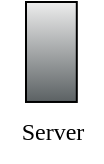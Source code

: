 <mxfile version="27.0.9">
  <diagram name="第 1 页" id="ArYdC2OwzvWPb4HBsunG">
    <mxGraphModel dx="772" dy="517" grid="1" gridSize="10" guides="1" tooltips="1" connect="1" arrows="1" fold="1" page="1" pageScale="1" pageWidth="827" pageHeight="1169" math="0" shadow="0">
      <root>
        <mxCell id="0" />
        <mxCell id="1" parent="0" />
        <mxCell id="ZH32siJ5HfbgLM5oxt_V-1" value="" style="shape=mxgraph.networks2.icon;aspect=fixed;fillColor=#EDEDED;strokeColor=#000000;gradientColor=#5B6163;network2IconShadow=1;network2bgFillColor=none;network2Icon=mxgraph.networks2.antenna;network2IconYOffset=0.0;network2IconW=0.508;network2IconH=1.0;" vertex="1" parent="1">
          <mxGeometry x="550" y="70" width="25.4" height="49.985" as="geometry" />
        </mxCell>
        <mxCell id="ZH32siJ5HfbgLM5oxt_V-2" value="&lt;font face=&quot;Times New Roman&quot;&gt;Server&lt;/font&gt;" style="text;html=1;align=center;verticalAlign=middle;resizable=0;points=[];autosize=1;strokeColor=none;fillColor=none;" vertex="1" parent="1">
          <mxGeometry x="537.7" y="119.99" width="50" height="30" as="geometry" />
        </mxCell>
      </root>
    </mxGraphModel>
  </diagram>
</mxfile>

